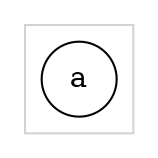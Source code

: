 digraph G {
  rankdir="LR";

  subgraph cluster_0 {
    color=lightgray ;

    subgraph place {
      node [shape=circle,fixedsize=true,width=.5];
      _p0_0 [label="a"] ;
    } 
  }
}


